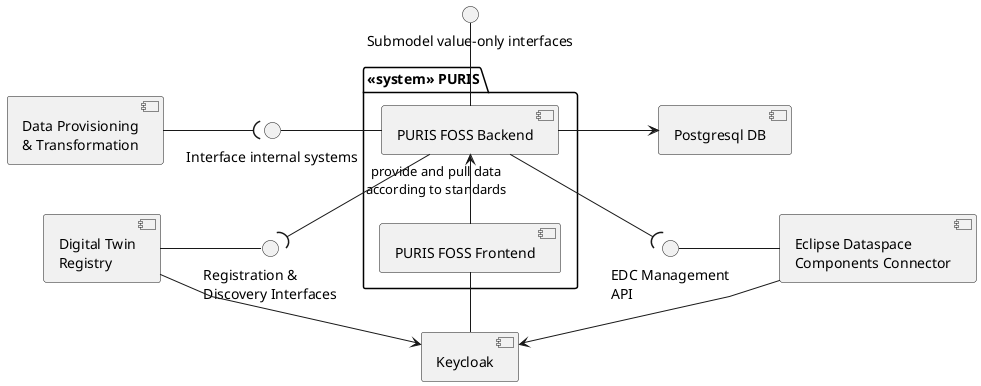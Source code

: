 @startuml
skinparam linetype polyline
skinparam nodesep 100
skinparam ranksep 50
[Data Provisioning\n& Transformation] as data_prov
[Eclipse Dataspace\nComponents Connector] as edc
[Postgresql DB] as postgres
[Keycloak] as idp
[Digital Twin\nRegistry] as dtr

data_prov -( "Interface internal systems"
"EDC Management\nAPI" - edc
dtr - "Registration &\nDiscovery Interfaces"

package "<<system>> PURIS"{

  [PURIS FOSS Backend] as puris_backend
  [PURIS FOSS Frontend] as puris_frontend

  puris_backend "provide and pull data\naccording to standards" --( "EDC Management\nAPI"
  "Interface internal systems" - puris_backend
  puris_backend <-- puris_frontend
  puris_frontend -- idp
  puris_backend -> postgres

  puris_backend --( "Registration &\nDiscovery Interfaces"
}

"Submodel value-only interfaces" -- puris_backend
dtr --> idp
edc --> idp

@enduml

